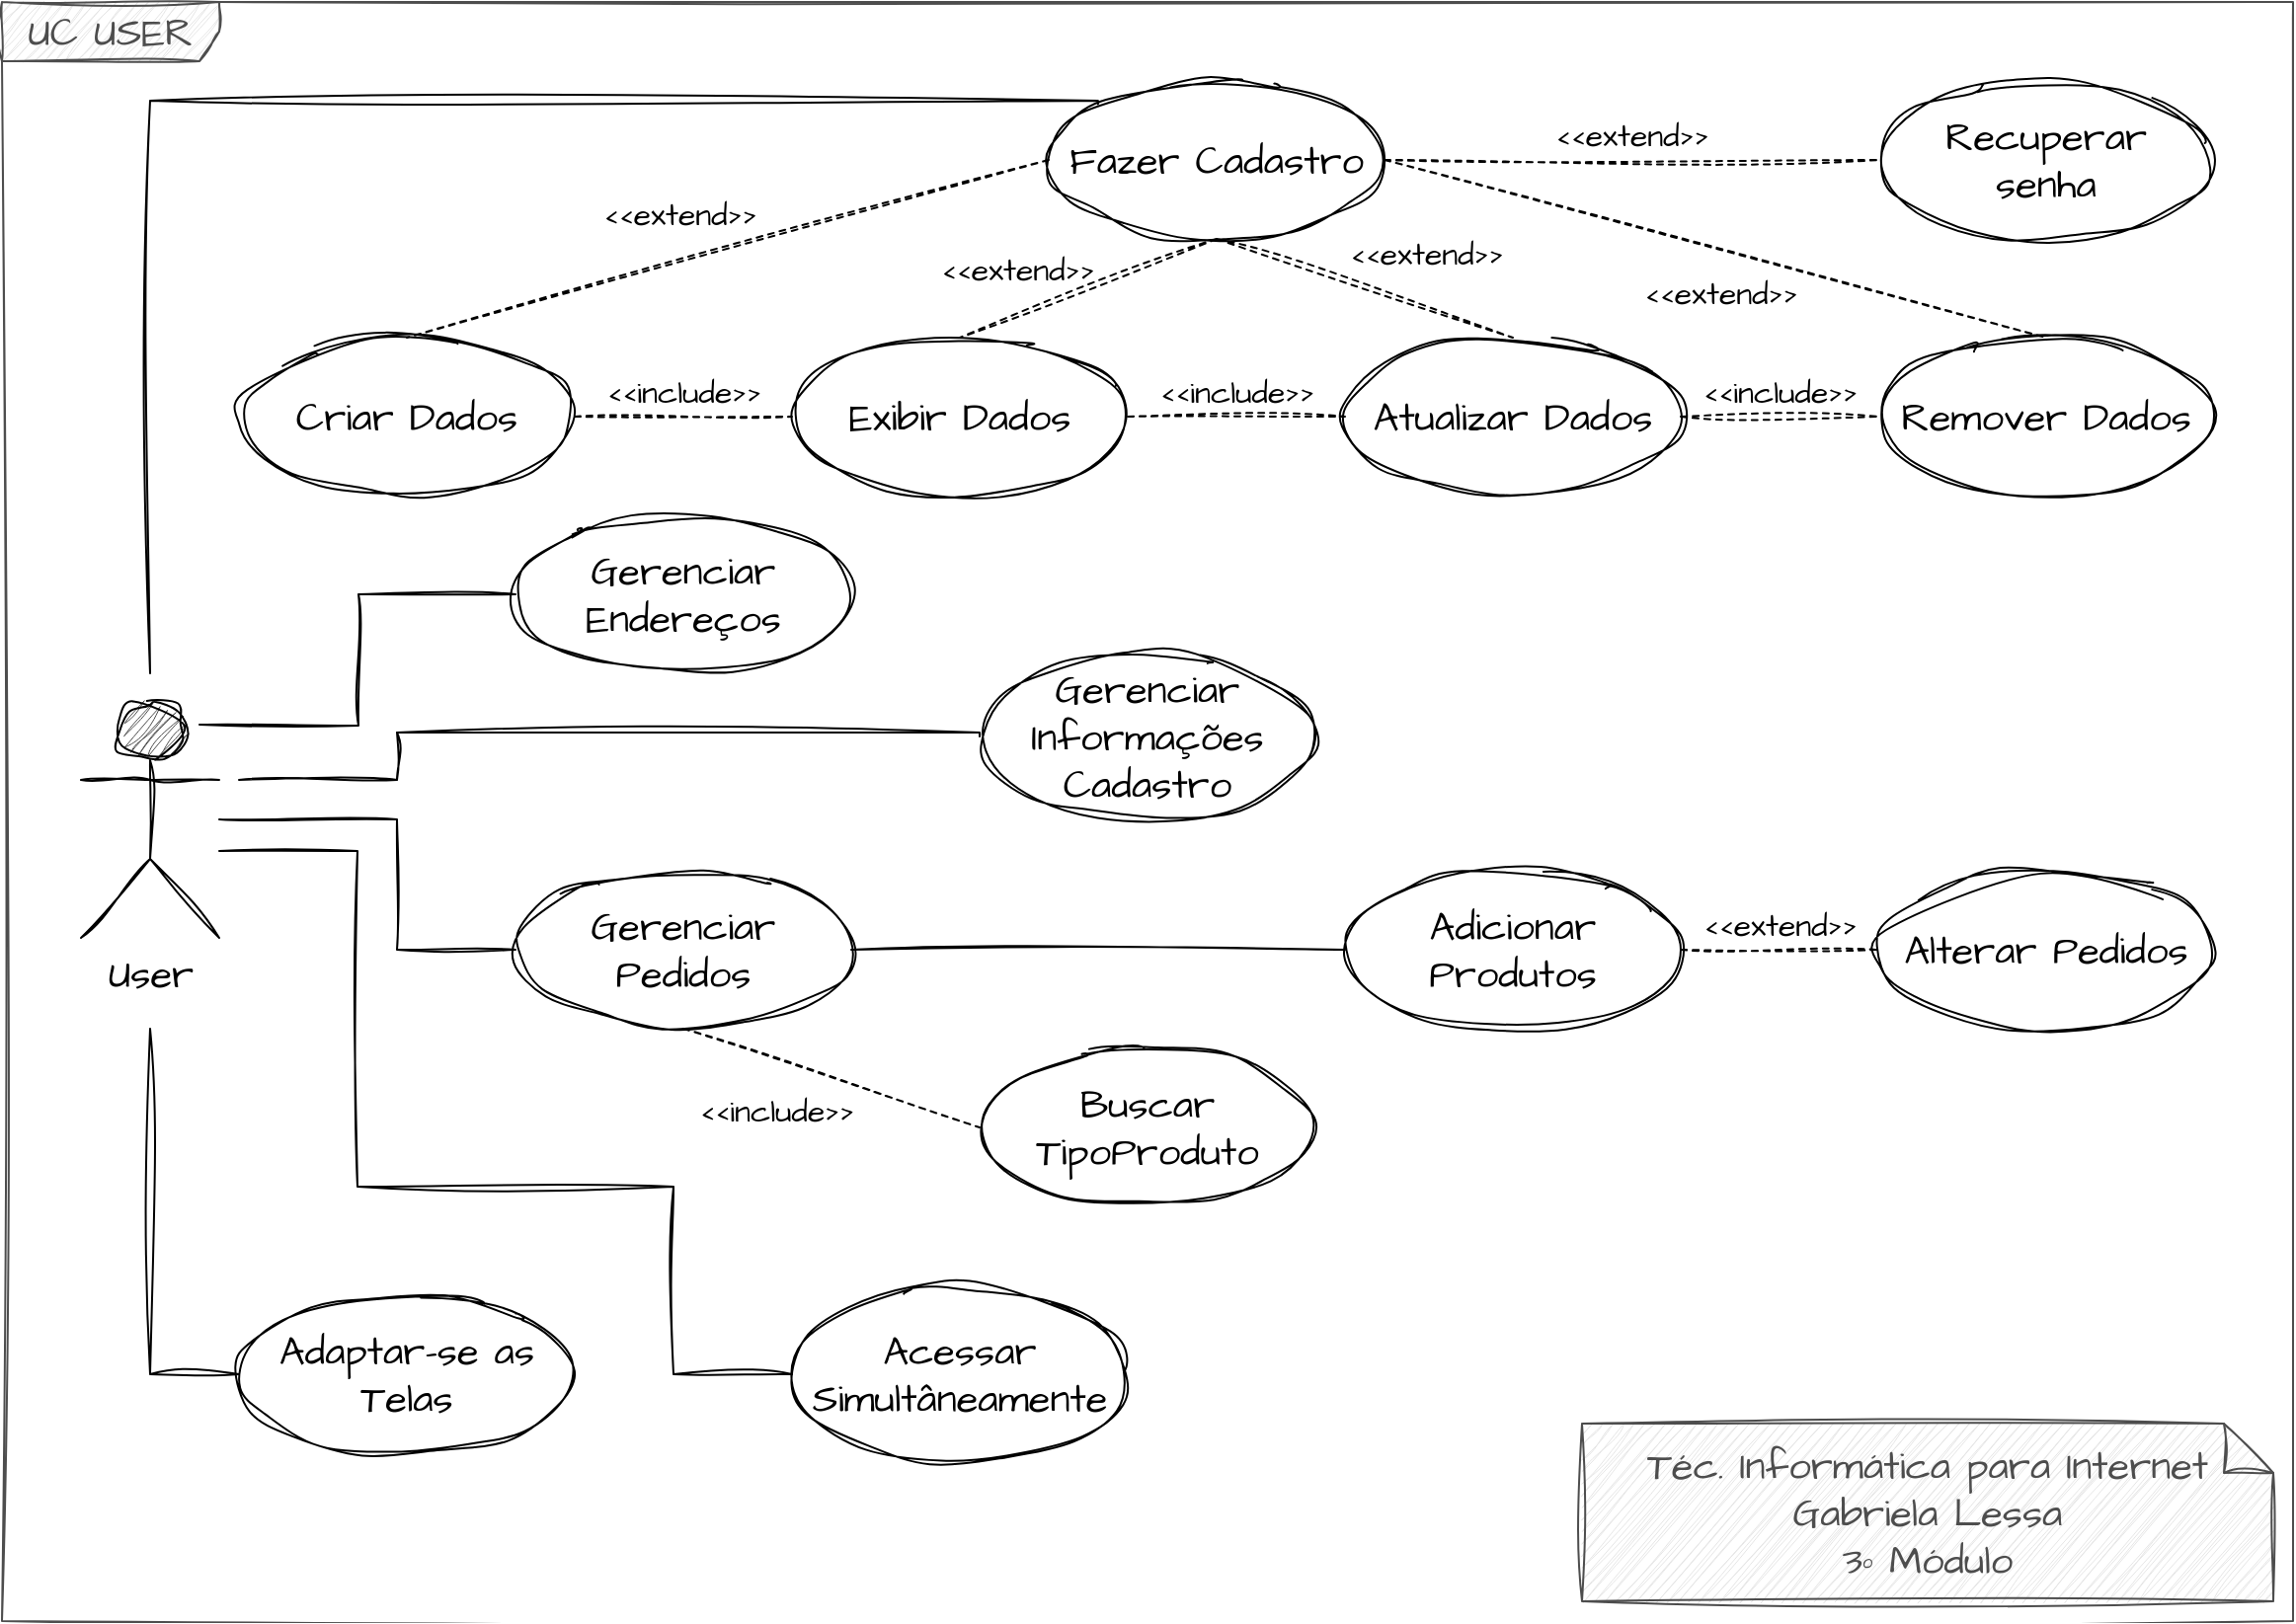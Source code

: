 <mxfile version="21.5.0" type="github">
  <diagram name="Página-1" id="oaLF5jLpRGnT7tSJAdiF">
    <mxGraphModel dx="1434" dy="788" grid="1" gridSize="10" guides="1" tooltips="1" connect="1" arrows="1" fold="1" page="1" pageScale="1" pageWidth="1169" pageHeight="827" math="0" shadow="0">
      <root>
        <mxCell id="0" />
        <mxCell id="1" parent="0" />
        <mxCell id="Gfg9nV2irQwumm-8BDyB-47" value="UC USER" style="shape=umlFrame;whiteSpace=wrap;html=1;pointerEvents=0;hachureGap=4;fontFamily=Architects Daughter;fontSource=https%3A%2F%2Ffonts.googleapis.com%2Fcss%3Ffamily%3DArchitects%2BDaughter;fontSize=20;width=110;height=30;strokeColor=#4D4D4D;fontColor=#4D4D4D;rounded=0;fillStyle=hachure;fillColor=#E6E6E6;sketch=1;curveFitting=1;jiggle=2;" parent="1" vertex="1">
          <mxGeometry width="1160" height="820" as="geometry" />
        </mxCell>
        <mxCell id="Gfg9nV2irQwumm-8BDyB-28" style="edgeStyle=orthogonalEdgeStyle;hachureGap=4;orthogonalLoop=1;jettySize=auto;html=1;entryX=0;entryY=0.5;entryDx=0;entryDy=0;fontFamily=Architects Daughter;fontSource=https%3A%2F%2Ffonts.googleapis.com%2Fcss%3Ffamily%3DArchitects%2BDaughter;fontSize=16;rounded=0;endArrow=none;endFill=0;sketch=1;curveFitting=1;jiggle=2;" parent="1" target="Gfg9nV2irQwumm-8BDyB-4" edge="1">
          <mxGeometry relative="1" as="geometry">
            <mxPoint x="100" y="366" as="sourcePoint" />
          </mxGeometry>
        </mxCell>
        <mxCell id="Gfg9nV2irQwumm-8BDyB-36" style="edgeStyle=orthogonalEdgeStyle;hachureGap=4;orthogonalLoop=1;jettySize=auto;html=1;entryX=0;entryY=0.5;entryDx=0;entryDy=0;fontFamily=Architects Daughter;fontSource=https%3A%2F%2Ffonts.googleapis.com%2Fcss%3Ffamily%3DArchitects%2BDaughter;fontSize=16;endArrow=none;endFill=0;rounded=0;sketch=1;curveFitting=1;jiggle=2;" parent="1" target="Gfg9nV2irQwumm-8BDyB-5" edge="1">
          <mxGeometry relative="1" as="geometry">
            <mxPoint x="120" y="394" as="sourcePoint" />
            <Array as="points">
              <mxPoint x="200" y="394" />
              <mxPoint x="200" y="370" />
              <mxPoint x="495" y="370" />
            </Array>
          </mxGeometry>
        </mxCell>
        <mxCell id="Gfg9nV2irQwumm-8BDyB-37" style="edgeStyle=orthogonalEdgeStyle;hachureGap=4;orthogonalLoop=1;jettySize=auto;html=1;entryX=0;entryY=0.5;entryDx=0;entryDy=0;fontFamily=Architects Daughter;fontSource=https%3A%2F%2Ffonts.googleapis.com%2Fcss%3Ffamily%3DArchitects%2BDaughter;fontSize=16;rounded=0;endArrow=none;endFill=0;sketch=1;curveFitting=1;jiggle=2;" parent="1" source="L0_0jlxHTg8-q-Jsbypg-2" target="Gfg9nV2irQwumm-8BDyB-12" edge="1">
          <mxGeometry relative="1" as="geometry">
            <Array as="points">
              <mxPoint x="200" y="414" />
              <mxPoint x="200" y="480" />
            </Array>
          </mxGeometry>
        </mxCell>
        <mxCell id="Gfg9nV2irQwumm-8BDyB-38" style="edgeStyle=orthogonalEdgeStyle;hachureGap=4;orthogonalLoop=1;jettySize=auto;html=1;entryX=0;entryY=0;entryDx=0;entryDy=0;fontFamily=Architects Daughter;fontSource=https%3A%2F%2Ffonts.googleapis.com%2Fcss%3Ffamily%3DArchitects%2BDaughter;fontSize=16;endArrow=none;endFill=0;rounded=0;sketch=1;curveFitting=1;jiggle=2;" parent="1" target="Gfg9nV2irQwumm-8BDyB-7" edge="1">
          <mxGeometry relative="1" as="geometry">
            <mxPoint x="75" y="340" as="sourcePoint" />
            <Array as="points">
              <mxPoint x="75" y="50" />
              <mxPoint x="555" y="50" />
            </Array>
          </mxGeometry>
        </mxCell>
        <mxCell id="Gfg9nV2irQwumm-8BDyB-45" style="edgeStyle=orthogonalEdgeStyle;hachureGap=4;orthogonalLoop=1;jettySize=auto;html=1;fontFamily=Architects Daughter;fontSource=https%3A%2F%2Ffonts.googleapis.com%2Fcss%3Ffamily%3DArchitects%2BDaughter;fontSize=16;endArrow=none;endFill=0;rounded=0;sketch=1;curveFitting=1;jiggle=2;" parent="1" source="L0_0jlxHTg8-q-Jsbypg-2" target="Gfg9nV2irQwumm-8BDyB-17" edge="1">
          <mxGeometry relative="1" as="geometry">
            <Array as="points">
              <mxPoint x="180" y="430" />
              <mxPoint x="180" y="600" />
              <mxPoint x="340" y="600" />
              <mxPoint x="340" y="695" />
            </Array>
          </mxGeometry>
        </mxCell>
        <mxCell id="Gfg9nV2irQwumm-8BDyB-46" style="edgeStyle=orthogonalEdgeStyle;hachureGap=4;orthogonalLoop=1;jettySize=auto;html=1;entryX=0;entryY=0.5;entryDx=0;entryDy=0;fontFamily=Architects Daughter;fontSource=https%3A%2F%2Ffonts.googleapis.com%2Fcss%3Ffamily%3DArchitects%2BDaughter;fontSize=16;endArrow=none;endFill=0;rounded=0;sketch=1;curveFitting=1;jiggle=2;" parent="1" target="Gfg9nV2irQwumm-8BDyB-18" edge="1">
          <mxGeometry relative="1" as="geometry">
            <mxPoint x="75" y="520" as="sourcePoint" />
            <Array as="points">
              <mxPoint x="75" y="695" />
            </Array>
          </mxGeometry>
        </mxCell>
        <mxCell id="L0_0jlxHTg8-q-Jsbypg-2" value="User" style="shape=umlActor;verticalLabelPosition=bottom;verticalAlign=top;html=1;hachureGap=4;fontFamily=Architects Daughter;fontSource=https%3A%2F%2Ffonts.googleapis.com%2Fcss%3Ffamily%3DArchitects%2BDaughter;fontSize=20;rounded=0;fillStyle=hatch;fillColor=#4D4D4D;sketch=1;curveFitting=1;jiggle=2;" parent="1" vertex="1">
          <mxGeometry x="40" y="354" width="70" height="120" as="geometry" />
        </mxCell>
        <mxCell id="Gfg9nV2irQwumm-8BDyB-2" value="&lt;div style=&quot;border-color: var(--border-color);&quot;&gt;Téc. Informática para Internet&lt;/div&gt;&lt;div style=&quot;border-color: var(--border-color);&quot;&gt;&lt;span style=&quot;border-color: var(--border-color); background-color: initial;&quot;&gt;Gabriela Lessa&lt;/span&gt;&lt;/div&gt;&lt;div style=&quot;border-color: var(--border-color);&quot;&gt;&lt;span style=&quot;border-color: var(--border-color); background-color: initial;&quot;&gt;3º Módulo&lt;/span&gt;&lt;/div&gt;" style="shape=note2;boundedLbl=1;whiteSpace=wrap;html=1;size=25;verticalAlign=middle;align=center;hachureGap=4;fontFamily=Architects Daughter;fontSource=https%3A%2F%2Ffonts.googleapis.com%2Fcss%3Ffamily%3DArchitects%2BDaughter;fontSize=20;fillColor=#E6E6E6;rounded=0;fontColor=#4D4D4D;strokeColor=#4D4D4D;fillStyle=hachure;sketch=1;curveFitting=1;jiggle=2;" parent="1" vertex="1">
          <mxGeometry x="800" y="720" width="350" height="90" as="geometry" />
        </mxCell>
        <mxCell id="Gfg9nV2irQwumm-8BDyB-4" value="Gerenciar&lt;br&gt;Endereços" style="ellipse;whiteSpace=wrap;html=1;hachureGap=4;fontFamily=Architects Daughter;fontSource=https%3A%2F%2Ffonts.googleapis.com%2Fcss%3Ffamily%3DArchitects%2BDaughter;fontSize=20;fillColor=none;rounded=0;sketch=1;curveFitting=1;jiggle=2;" parent="1" vertex="1">
          <mxGeometry x="260" y="260" width="170" height="80" as="geometry" />
        </mxCell>
        <mxCell id="Gfg9nV2irQwumm-8BDyB-5" value="Gerenciar&lt;br&gt;Informações&lt;br&gt;Cadastro" style="ellipse;whiteSpace=wrap;html=1;hachureGap=4;fontFamily=Architects Daughter;fontSource=https%3A%2F%2Ffonts.googleapis.com%2Fcss%3Ffamily%3DArchitects%2BDaughter;fontSize=20;fillColor=none;rounded=0;sketch=1;curveFitting=1;jiggle=2;" parent="1" vertex="1">
          <mxGeometry x="495" y="330" width="170" height="84" as="geometry" />
        </mxCell>
        <mxCell id="Gfg9nV2irQwumm-8BDyB-7" value="Fazer Cadastro" style="ellipse;whiteSpace=wrap;html=1;hachureGap=4;fontFamily=Architects Daughter;fontSource=https%3A%2F%2Ffonts.googleapis.com%2Fcss%3Ffamily%3DArchitects%2BDaughter;fontSize=20;fillColor=none;rounded=0;sketch=1;curveFitting=1;jiggle=2;" parent="1" vertex="1">
          <mxGeometry x="530" y="40" width="170" height="80" as="geometry" />
        </mxCell>
        <mxCell id="Gfg9nV2irQwumm-8BDyB-8" value="Criar Dados" style="ellipse;whiteSpace=wrap;html=1;hachureGap=4;fontFamily=Architects Daughter;fontSource=https%3A%2F%2Ffonts.googleapis.com%2Fcss%3Ffamily%3DArchitects%2BDaughter;fontSize=20;fillColor=none;rounded=0;sketch=1;curveFitting=1;jiggle=2;" parent="1" vertex="1">
          <mxGeometry x="120" y="170" width="170" height="80" as="geometry" />
        </mxCell>
        <mxCell id="Gfg9nV2irQwumm-8BDyB-9" value="Exibir Dados" style="ellipse;whiteSpace=wrap;html=1;hachureGap=4;fontFamily=Architects Daughter;fontSource=https%3A%2F%2Ffonts.googleapis.com%2Fcss%3Ffamily%3DArchitects%2BDaughter;fontSize=20;fillColor=none;rounded=0;sketch=1;curveFitting=1;jiggle=2;" parent="1" vertex="1">
          <mxGeometry x="400" y="170" width="170" height="80" as="geometry" />
        </mxCell>
        <mxCell id="Gfg9nV2irQwumm-8BDyB-10" value="Atualizar Dados" style="ellipse;whiteSpace=wrap;html=1;hachureGap=4;fontFamily=Architects Daughter;fontSource=https%3A%2F%2Ffonts.googleapis.com%2Fcss%3Ffamily%3DArchitects%2BDaughter;fontSize=20;fillColor=none;rounded=0;sketch=1;curveFitting=1;jiggle=2;" parent="1" vertex="1">
          <mxGeometry x="680" y="170" width="170" height="80" as="geometry" />
        </mxCell>
        <mxCell id="Gfg9nV2irQwumm-8BDyB-11" value="Remover Dados" style="ellipse;whiteSpace=wrap;html=1;hachureGap=4;fontFamily=Architects Daughter;fontSource=https%3A%2F%2Ffonts.googleapis.com%2Fcss%3Ffamily%3DArchitects%2BDaughter;fontSize=20;fillColor=none;rounded=0;sketch=1;curveFitting=1;jiggle=2;" parent="1" vertex="1">
          <mxGeometry x="950" y="170" width="170" height="80" as="geometry" />
        </mxCell>
        <mxCell id="NWlKWsJh1S2XrIamsvFv-3" style="edgeStyle=orthogonalEdgeStyle;rounded=0;hachureGap=4;orthogonalLoop=1;jettySize=auto;html=1;fontFamily=Architects Daughter;fontSource=https%3A%2F%2Ffonts.googleapis.com%2Fcss%3Ffamily%3DArchitects%2BDaughter;fontSize=16;endArrow=none;endFill=0;sketch=1;curveFitting=1;jiggle=2;" edge="1" parent="1" source="Gfg9nV2irQwumm-8BDyB-12" target="Gfg9nV2irQwumm-8BDyB-14">
          <mxGeometry relative="1" as="geometry" />
        </mxCell>
        <mxCell id="Gfg9nV2irQwumm-8BDyB-12" value="Gerenciar&lt;br&gt;Pedidos" style="ellipse;whiteSpace=wrap;html=1;hachureGap=4;fontFamily=Architects Daughter;fontSource=https%3A%2F%2Ffonts.googleapis.com%2Fcss%3Ffamily%3DArchitects%2BDaughter;fontSize=20;fillColor=none;rounded=0;sketch=1;curveFitting=1;jiggle=2;" parent="1" vertex="1">
          <mxGeometry x="260" y="440" width="170" height="80" as="geometry" />
        </mxCell>
        <mxCell id="Gfg9nV2irQwumm-8BDyB-13" value="Recuperar &lt;br&gt;senha" style="ellipse;whiteSpace=wrap;html=1;hachureGap=4;fontFamily=Architects Daughter;fontSource=https%3A%2F%2Ffonts.googleapis.com%2Fcss%3Ffamily%3DArchitects%2BDaughter;fontSize=20;fillColor=none;rounded=0;sketch=1;curveFitting=1;jiggle=2;" parent="1" vertex="1">
          <mxGeometry x="950" y="40" width="170" height="80" as="geometry" />
        </mxCell>
        <mxCell id="Gfg9nV2irQwumm-8BDyB-14" value="Adicionar Produtos" style="ellipse;whiteSpace=wrap;html=1;hachureGap=4;fontFamily=Architects Daughter;fontSource=https%3A%2F%2Ffonts.googleapis.com%2Fcss%3Ffamily%3DArchitects%2BDaughter;fontSize=20;fillColor=none;rounded=0;sketch=1;curveFitting=1;jiggle=2;" parent="1" vertex="1">
          <mxGeometry x="680" y="440" width="170" height="80" as="geometry" />
        </mxCell>
        <mxCell id="Gfg9nV2irQwumm-8BDyB-15" value="Buscar TipoProduto" style="ellipse;whiteSpace=wrap;html=1;hachureGap=4;fontFamily=Architects Daughter;fontSource=https%3A%2F%2Ffonts.googleapis.com%2Fcss%3Ffamily%3DArchitects%2BDaughter;fontSize=20;fillColor=none;rounded=0;sketch=1;curveFitting=1;jiggle=2;" parent="1" vertex="1">
          <mxGeometry x="495" y="530" width="170" height="80" as="geometry" />
        </mxCell>
        <mxCell id="Gfg9nV2irQwumm-8BDyB-16" value="Alterar Pedidos" style="ellipse;whiteSpace=wrap;html=1;hachureGap=4;fontFamily=Architects Daughter;fontSource=https%3A%2F%2Ffonts.googleapis.com%2Fcss%3Ffamily%3DArchitects%2BDaughter;fontSize=20;fillColor=none;rounded=0;sketch=1;curveFitting=1;jiggle=2;" parent="1" vertex="1">
          <mxGeometry x="950" y="440" width="170" height="80" as="geometry" />
        </mxCell>
        <mxCell id="Gfg9nV2irQwumm-8BDyB-17" value="Acessar Simultâneamente" style="ellipse;whiteSpace=wrap;html=1;hachureGap=4;fontFamily=Architects Daughter;fontSource=https%3A%2F%2Ffonts.googleapis.com%2Fcss%3Ffamily%3DArchitects%2BDaughter;fontSize=20;fillColor=none;rounded=0;sketch=1;curveFitting=1;jiggle=2;" parent="1" vertex="1">
          <mxGeometry x="400" y="650" width="170" height="90" as="geometry" />
        </mxCell>
        <mxCell id="Gfg9nV2irQwumm-8BDyB-18" value="Adaptar-se as Telas" style="ellipse;whiteSpace=wrap;html=1;hachureGap=4;fontFamily=Architects Daughter;fontSource=https%3A%2F%2Ffonts.googleapis.com%2Fcss%3Ffamily%3DArchitects%2BDaughter;fontSize=20;fillColor=none;rounded=0;sketch=1;curveFitting=1;jiggle=2;" parent="1" vertex="1">
          <mxGeometry x="120" y="655" width="170" height="80" as="geometry" />
        </mxCell>
        <mxCell id="Gfg9nV2irQwumm-8BDyB-19" value="&amp;lt;&amp;lt;include&amp;gt;&amp;gt;" style="html=1;verticalAlign=bottom;labelBackgroundColor=none;endArrow=none;endFill=0;dashed=1;hachureGap=4;fontFamily=Architects Daughter;fontSource=https%3A%2F%2Ffonts.googleapis.com%2Fcss%3Ffamily%3DArchitects%2BDaughter;fontSize=16;rounded=0;exitX=1;exitY=0.5;exitDx=0;exitDy=0;entryX=0;entryY=0.5;entryDx=0;entryDy=0;sketch=1;curveFitting=1;jiggle=2;" parent="1" source="Gfg9nV2irQwumm-8BDyB-8" target="Gfg9nV2irQwumm-8BDyB-9" edge="1">
          <mxGeometry width="160" relative="1" as="geometry">
            <mxPoint x="405" y="280" as="sourcePoint" />
            <mxPoint x="565" y="280" as="targetPoint" />
          </mxGeometry>
        </mxCell>
        <mxCell id="Gfg9nV2irQwumm-8BDyB-20" value="&amp;lt;&amp;lt;include&amp;gt;&amp;gt;" style="html=1;verticalAlign=bottom;labelBackgroundColor=none;endArrow=none;endFill=0;dashed=1;hachureGap=4;fontFamily=Architects Daughter;fontSource=https%3A%2F%2Ffonts.googleapis.com%2Fcss%3Ffamily%3DArchitects%2BDaughter;fontSize=16;rounded=0;exitX=1;exitY=0.5;exitDx=0;exitDy=0;entryX=0;entryY=0.5;entryDx=0;entryDy=0;sketch=1;curveFitting=1;jiggle=2;" parent="1" source="Gfg9nV2irQwumm-8BDyB-9" target="Gfg9nV2irQwumm-8BDyB-10" edge="1">
          <mxGeometry x="-0.006" width="160" relative="1" as="geometry">
            <mxPoint x="595" y="290" as="sourcePoint" />
            <mxPoint x="755" y="290" as="targetPoint" />
            <mxPoint as="offset" />
          </mxGeometry>
        </mxCell>
        <mxCell id="Gfg9nV2irQwumm-8BDyB-21" value="&amp;lt;&amp;lt;include&amp;gt;&amp;gt;" style="html=1;verticalAlign=bottom;labelBackgroundColor=none;endArrow=none;endFill=0;dashed=1;hachureGap=4;fontFamily=Architects Daughter;fontSource=https%3A%2F%2Ffonts.googleapis.com%2Fcss%3Ffamily%3DArchitects%2BDaughter;fontSize=16;rounded=0;exitX=1;exitY=0.5;exitDx=0;exitDy=0;entryX=0;entryY=0.5;entryDx=0;entryDy=0;sketch=1;curveFitting=1;jiggle=2;" parent="1" source="Gfg9nV2irQwumm-8BDyB-10" target="Gfg9nV2irQwumm-8BDyB-11" edge="1">
          <mxGeometry width="160" relative="1" as="geometry">
            <mxPoint x="840" y="280" as="sourcePoint" />
            <mxPoint x="1000" y="280" as="targetPoint" />
          </mxGeometry>
        </mxCell>
        <mxCell id="Gfg9nV2irQwumm-8BDyB-22" value="&amp;lt;&amp;lt;extend&amp;gt;&amp;gt;" style="html=1;verticalAlign=bottom;labelBackgroundColor=none;endArrow=none;endFill=0;dashed=1;hachureGap=4;fontFamily=Architects Daughter;fontSource=https%3A%2F%2Ffonts.googleapis.com%2Fcss%3Ffamily%3DArchitects%2BDaughter;fontSize=16;rounded=0;exitX=1;exitY=0.5;exitDx=0;exitDy=0;entryX=0;entryY=0.5;entryDx=0;entryDy=0;sketch=1;curveFitting=1;jiggle=2;" parent="1" source="Gfg9nV2irQwumm-8BDyB-7" target="Gfg9nV2irQwumm-8BDyB-13" edge="1">
          <mxGeometry width="160" relative="1" as="geometry">
            <mxPoint x="660" y="130" as="sourcePoint" />
            <mxPoint x="820" y="130" as="targetPoint" />
          </mxGeometry>
        </mxCell>
        <mxCell id="Gfg9nV2irQwumm-8BDyB-23" value="&amp;lt;&amp;lt;extend&amp;gt;&amp;gt;" style="html=1;verticalAlign=bottom;labelBackgroundColor=none;endArrow=none;endFill=0;dashed=1;hachureGap=4;fontFamily=Architects Daughter;fontSource=https%3A%2F%2Ffonts.googleapis.com%2Fcss%3Ffamily%3DArchitects%2BDaughter;fontSize=16;rounded=0;exitX=1;exitY=0.5;exitDx=0;exitDy=0;entryX=0.5;entryY=0;entryDx=0;entryDy=0;sketch=1;curveFitting=1;jiggle=2;" parent="1" source="Gfg9nV2irQwumm-8BDyB-7" target="Gfg9nV2irQwumm-8BDyB-11" edge="1">
          <mxGeometry x="0.066" y="-33" width="160" relative="1" as="geometry">
            <mxPoint x="680" y="90" as="sourcePoint" />
            <mxPoint x="790" y="90" as="targetPoint" />
            <mxPoint as="offset" />
          </mxGeometry>
        </mxCell>
        <mxCell id="Gfg9nV2irQwumm-8BDyB-24" value="&amp;lt;&amp;lt;extend&amp;gt;&amp;gt;" style="html=1;verticalAlign=bottom;labelBackgroundColor=none;endArrow=none;endFill=0;dashed=1;hachureGap=4;fontFamily=Architects Daughter;fontSource=https%3A%2F%2Ffonts.googleapis.com%2Fcss%3Ffamily%3DArchitects%2BDaughter;fontSize=16;rounded=0;entryX=0.5;entryY=0;entryDx=0;entryDy=0;exitX=0.5;exitY=1;exitDx=0;exitDy=0;sketch=1;curveFitting=1;jiggle=2;" parent="1" source="Gfg9nV2irQwumm-8BDyB-7" target="Gfg9nV2irQwumm-8BDyB-10" edge="1">
          <mxGeometry x="0.34" y="14" width="160" relative="1" as="geometry">
            <mxPoint x="600" y="150" as="sourcePoint" />
            <mxPoint x="800" y="100" as="targetPoint" />
            <mxPoint x="1" as="offset" />
          </mxGeometry>
        </mxCell>
        <mxCell id="Gfg9nV2irQwumm-8BDyB-25" value="&amp;lt;&amp;lt;extend&amp;gt;&amp;gt;" style="html=1;verticalAlign=bottom;labelBackgroundColor=none;endArrow=none;endFill=0;dashed=1;hachureGap=4;fontFamily=Architects Daughter;fontSource=https%3A%2F%2Ffonts.googleapis.com%2Fcss%3Ffamily%3DArchitects%2BDaughter;fontSize=16;rounded=0;entryX=0.5;entryY=0;entryDx=0;entryDy=0;exitX=0.5;exitY=1;exitDx=0;exitDy=0;sketch=1;curveFitting=1;jiggle=2;" parent="1" source="Gfg9nV2irQwumm-8BDyB-7" target="Gfg9nV2irQwumm-8BDyB-9" edge="1">
          <mxGeometry x="0.499" y="-10" width="160" relative="1" as="geometry">
            <mxPoint x="585" y="120" as="sourcePoint" />
            <mxPoint x="810" y="110" as="targetPoint" />
            <mxPoint as="offset" />
          </mxGeometry>
        </mxCell>
        <mxCell id="Gfg9nV2irQwumm-8BDyB-26" value="&amp;lt;&amp;lt;extend&amp;gt;&amp;gt;" style="html=1;verticalAlign=bottom;labelBackgroundColor=none;endArrow=none;endFill=0;dashed=1;hachureGap=4;fontFamily=Architects Daughter;fontSource=https%3A%2F%2Ffonts.googleapis.com%2Fcss%3Ffamily%3DArchitects%2BDaughter;fontSize=16;rounded=0;exitX=0;exitY=0.5;exitDx=0;exitDy=0;entryX=0.5;entryY=0;entryDx=0;entryDy=0;sketch=1;curveFitting=1;jiggle=2;" parent="1" source="Gfg9nV2irQwumm-8BDyB-7" target="Gfg9nV2irQwumm-8BDyB-8" edge="1">
          <mxGeometry x="0.13" y="-11" width="160" relative="1" as="geometry">
            <mxPoint x="710" y="120" as="sourcePoint" />
            <mxPoint x="820" y="120" as="targetPoint" />
            <mxPoint as="offset" />
          </mxGeometry>
        </mxCell>
        <mxCell id="Gfg9nV2irQwumm-8BDyB-35" value="&amp;lt;&amp;lt;include&amp;gt;&amp;gt;" style="html=1;verticalAlign=bottom;labelBackgroundColor=none;endArrow=none;endFill=0;dashed=1;hachureGap=4;fontFamily=Architects Daughter;fontSource=https%3A%2F%2Ffonts.googleapis.com%2Fcss%3Ffamily%3DArchitects%2BDaughter;fontSize=16;rounded=0;exitX=0.5;exitY=1;exitDx=0;exitDy=0;entryX=0;entryY=0.5;entryDx=0;entryDy=0;sketch=1;curveFitting=1;jiggle=2;" parent="1" source="Gfg9nV2irQwumm-8BDyB-12" target="Gfg9nV2irQwumm-8BDyB-15" edge="1">
          <mxGeometry x="-0.224" y="-35" width="160" relative="1" as="geometry">
            <mxPoint x="380" y="560" as="sourcePoint" />
            <mxPoint x="540" y="560" as="targetPoint" />
            <mxPoint y="1" as="offset" />
          </mxGeometry>
        </mxCell>
        <mxCell id="NWlKWsJh1S2XrIamsvFv-2" value="&amp;lt;&amp;lt;extend&amp;gt;&amp;gt;" style="html=1;verticalAlign=bottom;labelBackgroundColor=none;endArrow=none;endFill=0;dashed=1;hachureGap=4;fontFamily=Architects Daughter;fontSource=https%3A%2F%2Ffonts.googleapis.com%2Fcss%3Ffamily%3DArchitects%2BDaughter;fontSize=16;rounded=0;exitX=1;exitY=0.5;exitDx=0;exitDy=0;entryX=0;entryY=0.5;entryDx=0;entryDy=0;sketch=1;curveFitting=1;jiggle=2;" edge="1" parent="1" source="Gfg9nV2irQwumm-8BDyB-14" target="Gfg9nV2irQwumm-8BDyB-16">
          <mxGeometry width="160" relative="1" as="geometry">
            <mxPoint x="810" y="370" as="sourcePoint" />
            <mxPoint x="950" y="370" as="targetPoint" />
          </mxGeometry>
        </mxCell>
      </root>
    </mxGraphModel>
  </diagram>
</mxfile>
